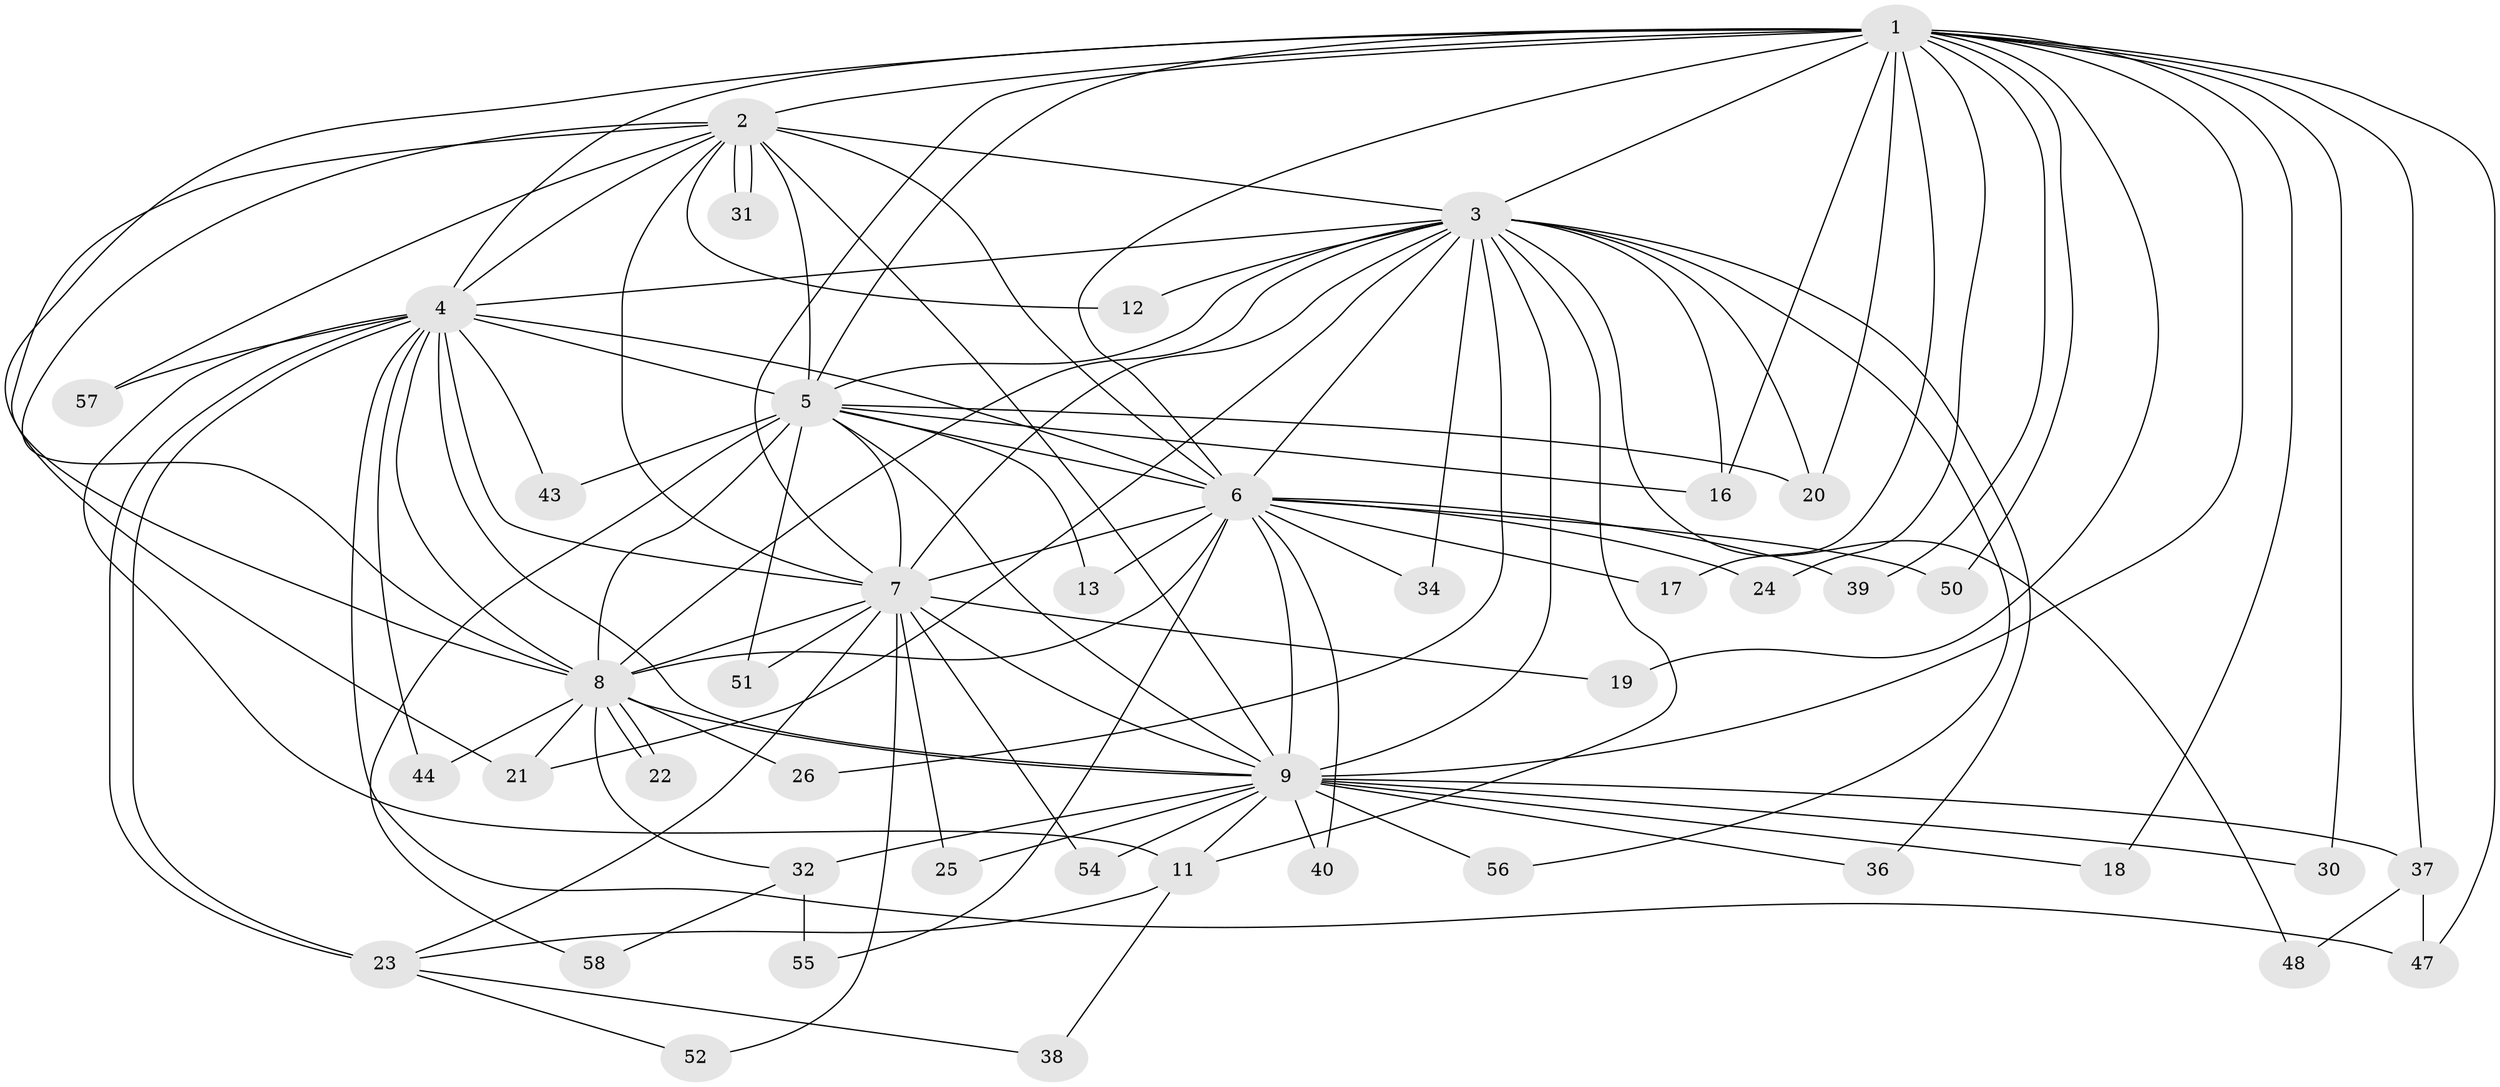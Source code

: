 // Generated by graph-tools (version 1.1) at 2025/51/02/27/25 19:51:44]
// undirected, 44 vertices, 113 edges
graph export_dot {
graph [start="1"]
  node [color=gray90,style=filled];
  1 [super="+15"];
  2 [super="+46"];
  3 [super="+33"];
  4;
  5 [super="+41"];
  6 [super="+10"];
  7 [super="+29"];
  8 [super="+45"];
  9 [super="+14"];
  11 [super="+35"];
  12;
  13;
  16;
  17;
  18;
  19;
  20 [super="+27"];
  21 [super="+49"];
  22;
  23 [super="+28"];
  24;
  25;
  26;
  30;
  31;
  32 [super="+42"];
  34;
  36;
  37;
  38;
  39;
  40;
  43;
  44;
  47 [super="+53"];
  48;
  50;
  51;
  52;
  54;
  55;
  56;
  57;
  58;
  1 -- 2;
  1 -- 3 [weight=2];
  1 -- 4;
  1 -- 5;
  1 -- 6 [weight=2];
  1 -- 7;
  1 -- 8;
  1 -- 9;
  1 -- 16;
  1 -- 18;
  1 -- 20;
  1 -- 24;
  1 -- 30;
  1 -- 37;
  1 -- 47;
  1 -- 17;
  1 -- 50;
  1 -- 19;
  1 -- 39;
  2 -- 3;
  2 -- 4;
  2 -- 5;
  2 -- 6 [weight=3];
  2 -- 7;
  2 -- 8;
  2 -- 9;
  2 -- 12;
  2 -- 21;
  2 -- 31;
  2 -- 31;
  2 -- 57;
  3 -- 4;
  3 -- 5;
  3 -- 6 [weight=3];
  3 -- 7;
  3 -- 8;
  3 -- 9 [weight=2];
  3 -- 12;
  3 -- 16;
  3 -- 26;
  3 -- 34;
  3 -- 48;
  3 -- 56;
  3 -- 36;
  3 -- 20;
  3 -- 11;
  3 -- 21;
  4 -- 5;
  4 -- 6 [weight=2];
  4 -- 7;
  4 -- 8;
  4 -- 9;
  4 -- 11;
  4 -- 23;
  4 -- 23;
  4 -- 43;
  4 -- 44;
  4 -- 47;
  4 -- 57;
  5 -- 6 [weight=2];
  5 -- 7;
  5 -- 8;
  5 -- 9;
  5 -- 13;
  5 -- 20;
  5 -- 43;
  5 -- 51;
  5 -- 58;
  5 -- 16;
  6 -- 7 [weight=2];
  6 -- 8 [weight=2];
  6 -- 9 [weight=2];
  6 -- 17;
  6 -- 24;
  6 -- 34;
  6 -- 40;
  6 -- 39;
  6 -- 13;
  6 -- 50;
  6 -- 55;
  7 -- 8;
  7 -- 9;
  7 -- 19;
  7 -- 25;
  7 -- 51;
  7 -- 52;
  7 -- 54;
  7 -- 23;
  8 -- 9;
  8 -- 21;
  8 -- 22;
  8 -- 22;
  8 -- 26;
  8 -- 32;
  8 -- 44;
  9 -- 11;
  9 -- 18;
  9 -- 25;
  9 -- 30;
  9 -- 32 [weight=2];
  9 -- 36;
  9 -- 37;
  9 -- 40;
  9 -- 54;
  9 -- 56;
  11 -- 38;
  11 -- 23;
  23 -- 52;
  23 -- 38;
  32 -- 55;
  32 -- 58;
  37 -- 47;
  37 -- 48;
}
